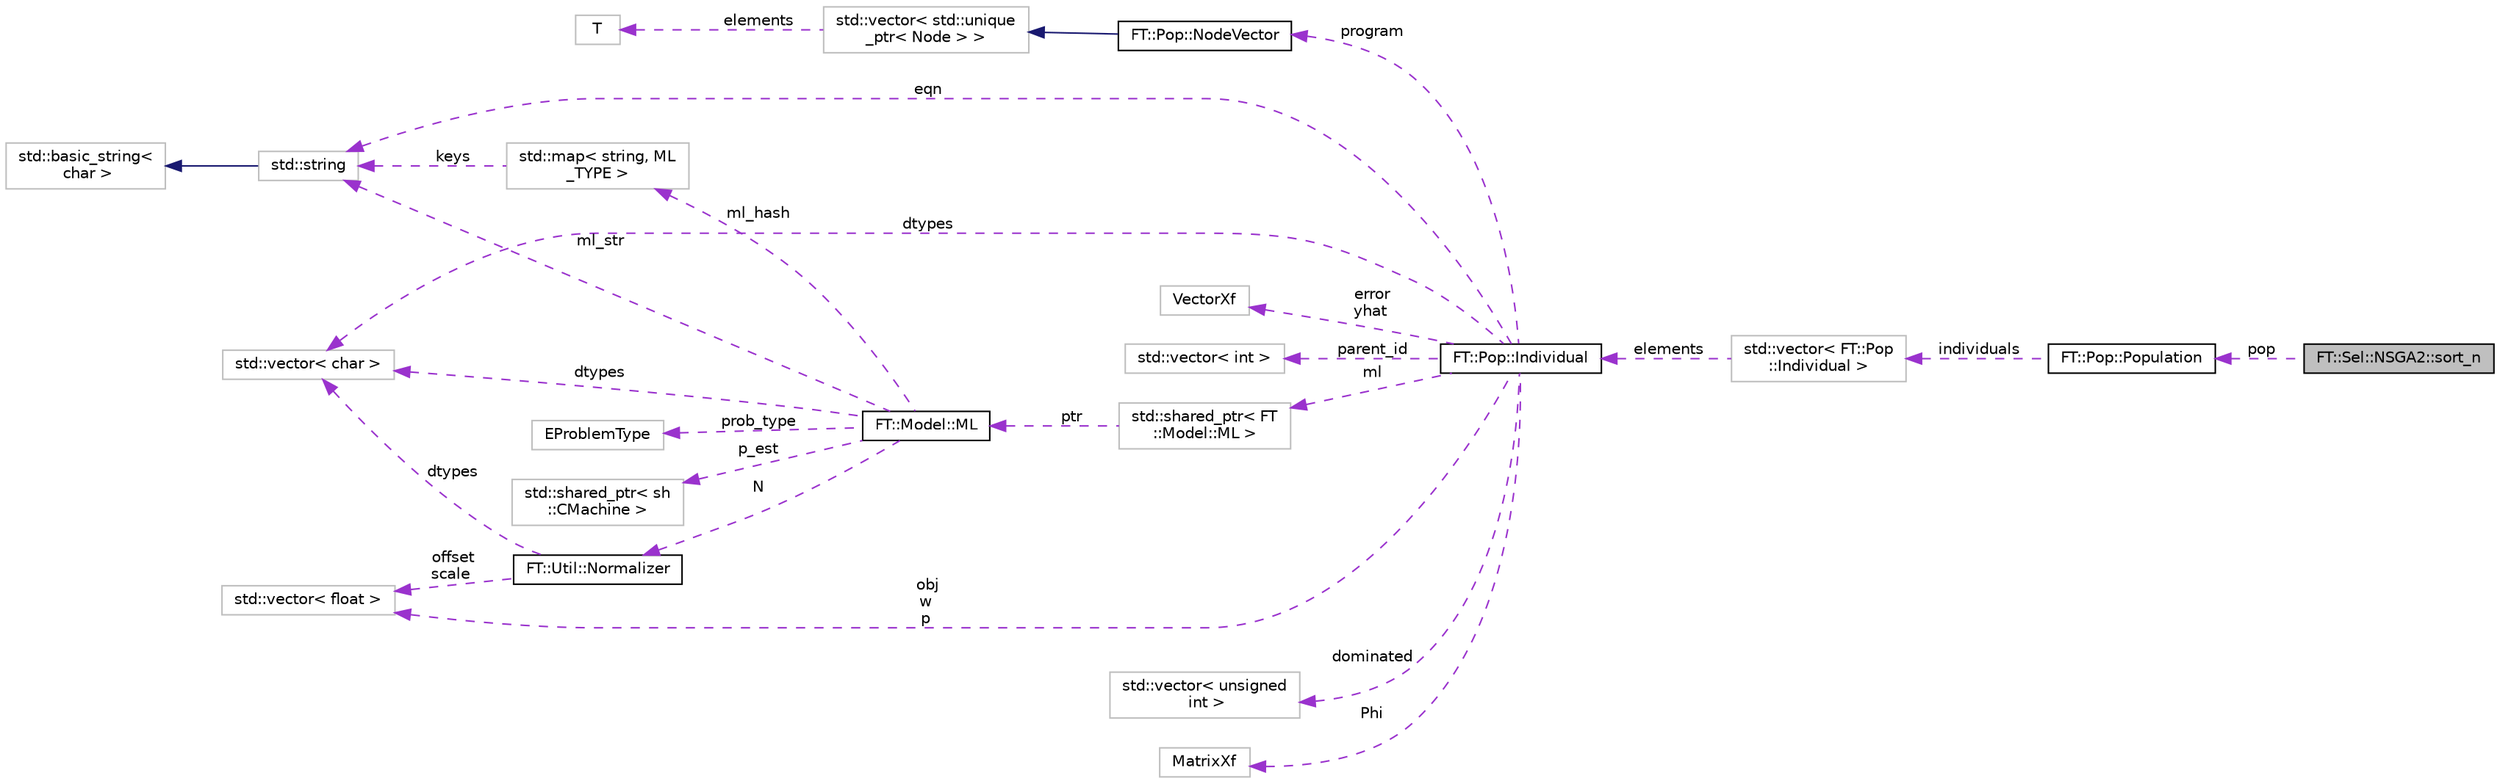 digraph "FT::Sel::NSGA2::sort_n"
{
 // LATEX_PDF_SIZE
  edge [fontname="Helvetica",fontsize="10",labelfontname="Helvetica",labelfontsize="10"];
  node [fontname="Helvetica",fontsize="10",shape=record];
  rankdir="LR";
  Node1 [label="FT::Sel::NSGA2::sort_n",height=0.2,width=0.4,color="black", fillcolor="grey75", style="filled", fontcolor="black",tooltip="sort based on rank, breaking ties with crowding distance"];
  Node2 -> Node1 [dir="back",color="darkorchid3",fontsize="10",style="dashed",label=" pop" ,fontname="Helvetica"];
  Node2 [label="FT::Pop::Population",height=0.2,width=0.4,color="black", fillcolor="white", style="filled",URL="$d6/d5f/structFT_1_1Pop_1_1Population.html",tooltip="Defines a population of programs and functions for constructing them."];
  Node3 -> Node2 [dir="back",color="darkorchid3",fontsize="10",style="dashed",label=" individuals" ,fontname="Helvetica"];
  Node3 [label="std::vector\< FT::Pop\l::Individual \>",height=0.2,width=0.4,color="grey75", fillcolor="white", style="filled",tooltip=" "];
  Node4 -> Node3 [dir="back",color="darkorchid3",fontsize="10",style="dashed",label=" elements" ,fontname="Helvetica"];
  Node4 [label="FT::Pop::Individual",height=0.2,width=0.4,color="black", fillcolor="white", style="filled",URL="$da/def/classFT_1_1Pop_1_1Individual.html",tooltip="individual programs in the population"];
  Node5 -> Node4 [dir="back",color="darkorchid3",fontsize="10",style="dashed",label=" program" ,fontname="Helvetica"];
  Node5 [label="FT::Pop::NodeVector",height=0.2,width=0.4,color="black", fillcolor="white", style="filled",URL="$d5/daf/structFT_1_1Pop_1_1NodeVector.html",tooltip="an extension of a vector of unique pointers to nodes"];
  Node6 -> Node5 [dir="back",color="midnightblue",fontsize="10",style="solid",fontname="Helvetica"];
  Node6 [label="std::vector\< std::unique\l_ptr\< Node \> \>",height=0.2,width=0.4,color="grey75", fillcolor="white", style="filled",tooltip="STL class."];
  Node7 -> Node6 [dir="back",color="darkorchid3",fontsize="10",style="dashed",label=" elements" ,fontname="Helvetica"];
  Node7 [label="T",height=0.2,width=0.4,color="grey75", fillcolor="white", style="filled",tooltip=" "];
  Node8 -> Node4 [dir="back",color="darkorchid3",fontsize="10",style="dashed",label=" dtypes" ,fontname="Helvetica"];
  Node8 [label="std::vector\< char \>",height=0.2,width=0.4,color="grey75", fillcolor="white", style="filled",tooltip=" "];
  Node9 -> Node4 [dir="back",color="darkorchid3",fontsize="10",style="dashed",label=" eqn" ,fontname="Helvetica"];
  Node9 [label="std::string",height=0.2,width=0.4,color="grey75", fillcolor="white", style="filled",tooltip="STL class."];
  Node10 -> Node9 [dir="back",color="midnightblue",fontsize="10",style="solid",fontname="Helvetica"];
  Node10 [label="std::basic_string\<\l char \>",height=0.2,width=0.4,color="grey75", fillcolor="white", style="filled",tooltip="STL class."];
  Node11 -> Node4 [dir="back",color="darkorchid3",fontsize="10",style="dashed",label=" error\nyhat" ,fontname="Helvetica"];
  Node11 [label="VectorXf",height=0.2,width=0.4,color="grey75", fillcolor="white", style="filled",tooltip=" "];
  Node12 -> Node4 [dir="back",color="darkorchid3",fontsize="10",style="dashed",label=" parent_id" ,fontname="Helvetica"];
  Node12 [label="std::vector\< int \>",height=0.2,width=0.4,color="grey75", fillcolor="white", style="filled",tooltip=" "];
  Node13 -> Node4 [dir="back",color="darkorchid3",fontsize="10",style="dashed",label=" obj\nw\np" ,fontname="Helvetica"];
  Node13 [label="std::vector\< float \>",height=0.2,width=0.4,color="grey75", fillcolor="white", style="filled",tooltip=" "];
  Node14 -> Node4 [dir="back",color="darkorchid3",fontsize="10",style="dashed",label=" ml" ,fontname="Helvetica"];
  Node14 [label="std::shared_ptr\< FT\l::Model::ML \>",height=0.2,width=0.4,color="grey75", fillcolor="white", style="filled",tooltip=" "];
  Node15 -> Node14 [dir="back",color="darkorchid3",fontsize="10",style="dashed",label=" ptr" ,fontname="Helvetica"];
  Node15 [label="FT::Model::ML",height=0.2,width=0.4,color="black", fillcolor="white", style="filled",URL="$dd/d6f/classFT_1_1Model_1_1ML.html",tooltip="class that specifies the machine learning algorithm to pair with Feat."];
  Node8 -> Node15 [dir="back",color="darkorchid3",fontsize="10",style="dashed",label=" dtypes" ,fontname="Helvetica"];
  Node16 -> Node15 [dir="back",color="darkorchid3",fontsize="10",style="dashed",label=" N" ,fontname="Helvetica"];
  Node16 [label="FT::Util::Normalizer",height=0.2,width=0.4,color="black", fillcolor="white", style="filled",URL="$dd/d51/structFT_1_1Util_1_1Normalizer.html",tooltip="normalizes a matrix to unit variance, 0 mean centered."];
  Node8 -> Node16 [dir="back",color="darkorchid3",fontsize="10",style="dashed",label=" dtypes" ,fontname="Helvetica"];
  Node13 -> Node16 [dir="back",color="darkorchid3",fontsize="10",style="dashed",label=" offset\nscale" ,fontname="Helvetica"];
  Node17 -> Node15 [dir="back",color="darkorchid3",fontsize="10",style="dashed",label=" prob_type" ,fontname="Helvetica"];
  Node17 [label="EProblemType",height=0.2,width=0.4,color="grey75", fillcolor="white", style="filled",tooltip=" "];
  Node18 -> Node15 [dir="back",color="darkorchid3",fontsize="10",style="dashed",label=" p_est" ,fontname="Helvetica"];
  Node18 [label="std::shared_ptr\< sh\l::CMachine \>",height=0.2,width=0.4,color="grey75", fillcolor="white", style="filled",tooltip=" "];
  Node9 -> Node15 [dir="back",color="darkorchid3",fontsize="10",style="dashed",label=" ml_str" ,fontname="Helvetica"];
  Node19 -> Node15 [dir="back",color="darkorchid3",fontsize="10",style="dashed",label=" ml_hash" ,fontname="Helvetica"];
  Node19 [label="std::map\< string, ML\l_TYPE \>",height=0.2,width=0.4,color="grey75", fillcolor="white", style="filled",tooltip=" "];
  Node9 -> Node19 [dir="back",color="darkorchid3",fontsize="10",style="dashed",label=" keys" ,fontname="Helvetica"];
  Node20 -> Node4 [dir="back",color="darkorchid3",fontsize="10",style="dashed",label=" dominated" ,fontname="Helvetica"];
  Node20 [label="std::vector\< unsigned\l int \>",height=0.2,width=0.4,color="grey75", fillcolor="white", style="filled",tooltip=" "];
  Node21 -> Node4 [dir="back",color="darkorchid3",fontsize="10",style="dashed",label=" Phi" ,fontname="Helvetica"];
  Node21 [label="MatrixXf",height=0.2,width=0.4,color="grey75", fillcolor="white", style="filled",tooltip=" "];
}
